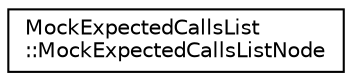 digraph "Graphical Class Hierarchy"
{
 // LATEX_PDF_SIZE
  edge [fontname="Helvetica",fontsize="10",labelfontname="Helvetica",labelfontsize="10"];
  node [fontname="Helvetica",fontsize="10",shape=record];
  rankdir="LR";
  Node0 [label="MockExpectedCallsList\l::MockExpectedCallsListNode",height=0.2,width=0.4,color="black", fillcolor="white", style="filled",URL="$classMockExpectedCallsList_1_1MockExpectedCallsListNode.html",tooltip=" "];
}
